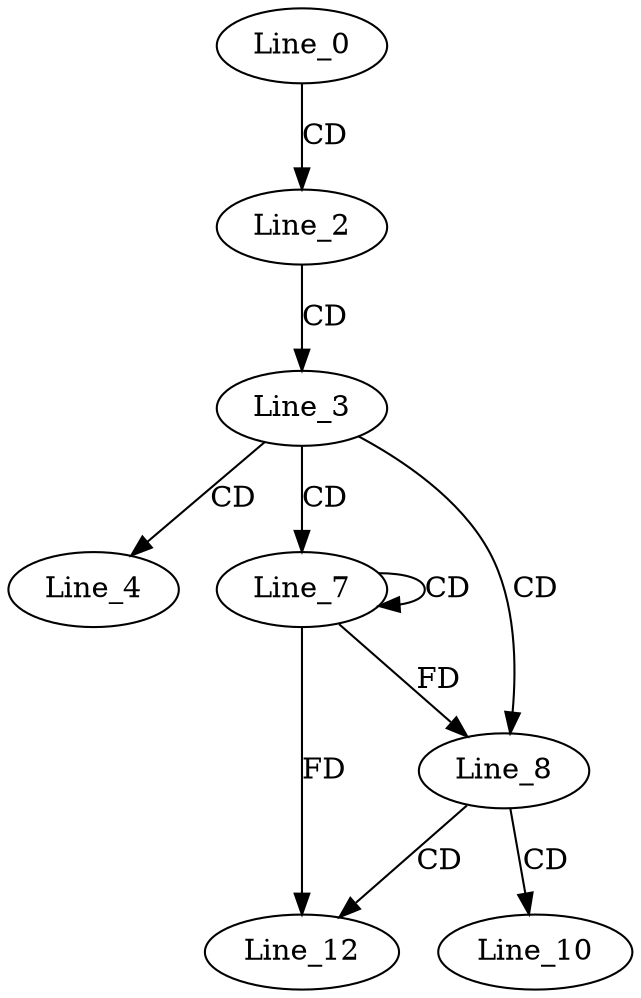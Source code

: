 digraph G {
  Line_0;
  Line_2;
  Line_3;
  Line_4;
  Line_7;
  Line_7;
  Line_8;
  Line_10;
  Line_12;
  Line_0 -> Line_2 [ label="CD" ];
  Line_2 -> Line_3 [ label="CD" ];
  Line_3 -> Line_4 [ label="CD" ];
  Line_3 -> Line_7 [ label="CD" ];
  Line_7 -> Line_7 [ label="CD" ];
  Line_3 -> Line_8 [ label="CD" ];
  Line_7 -> Line_8 [ label="FD" ];
  Line_8 -> Line_10 [ label="CD" ];
  Line_8 -> Line_12 [ label="CD" ];
  Line_7 -> Line_12 [ label="FD" ];
}
